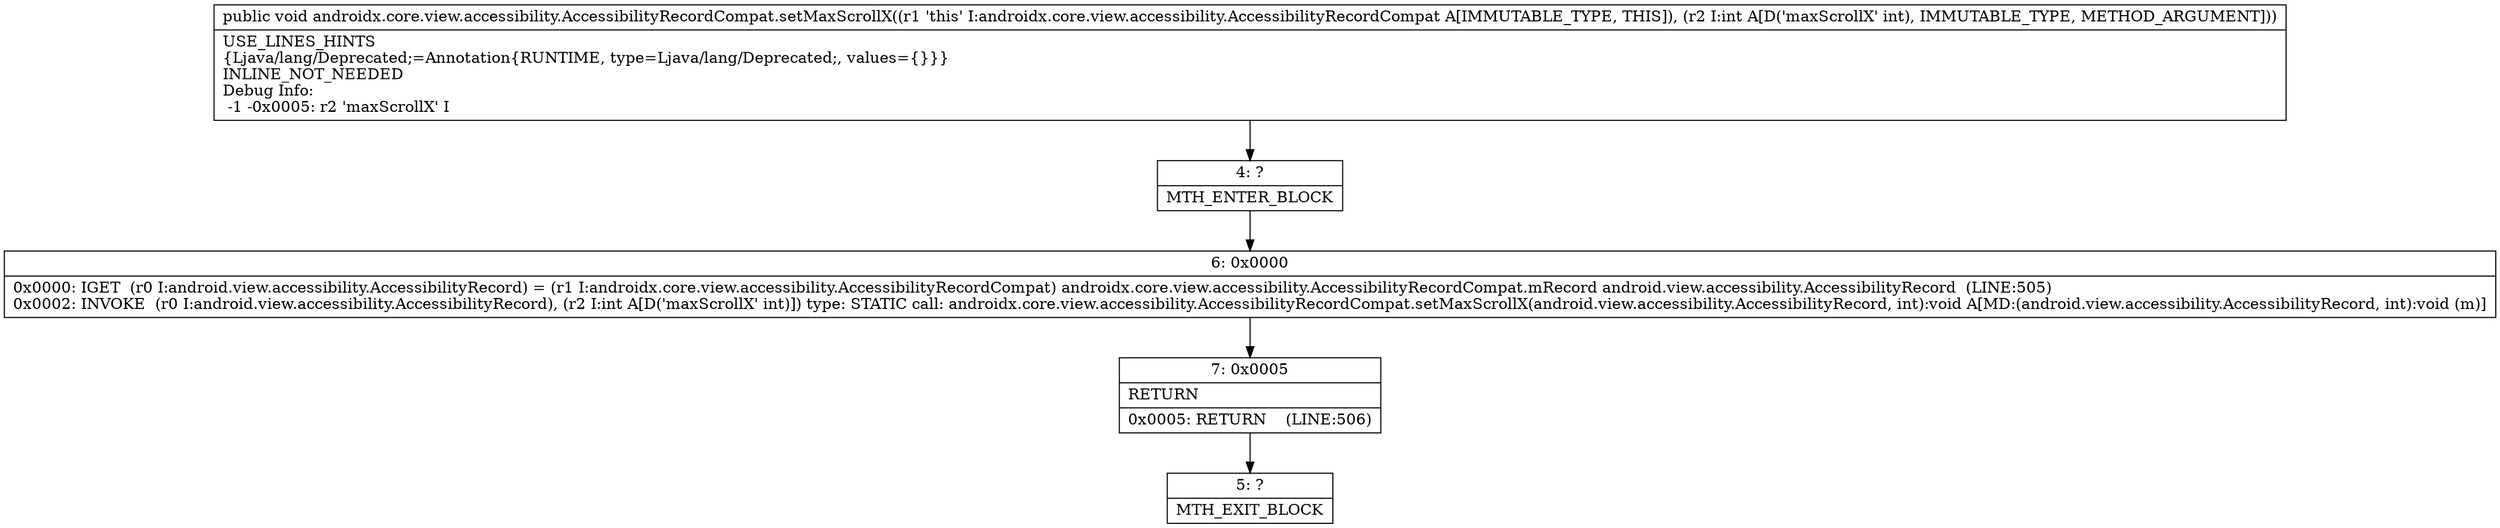 digraph "CFG forandroidx.core.view.accessibility.AccessibilityRecordCompat.setMaxScrollX(I)V" {
Node_4 [shape=record,label="{4\:\ ?|MTH_ENTER_BLOCK\l}"];
Node_6 [shape=record,label="{6\:\ 0x0000|0x0000: IGET  (r0 I:android.view.accessibility.AccessibilityRecord) = (r1 I:androidx.core.view.accessibility.AccessibilityRecordCompat) androidx.core.view.accessibility.AccessibilityRecordCompat.mRecord android.view.accessibility.AccessibilityRecord  (LINE:505)\l0x0002: INVOKE  (r0 I:android.view.accessibility.AccessibilityRecord), (r2 I:int A[D('maxScrollX' int)]) type: STATIC call: androidx.core.view.accessibility.AccessibilityRecordCompat.setMaxScrollX(android.view.accessibility.AccessibilityRecord, int):void A[MD:(android.view.accessibility.AccessibilityRecord, int):void (m)]\l}"];
Node_7 [shape=record,label="{7\:\ 0x0005|RETURN\l|0x0005: RETURN    (LINE:506)\l}"];
Node_5 [shape=record,label="{5\:\ ?|MTH_EXIT_BLOCK\l}"];
MethodNode[shape=record,label="{public void androidx.core.view.accessibility.AccessibilityRecordCompat.setMaxScrollX((r1 'this' I:androidx.core.view.accessibility.AccessibilityRecordCompat A[IMMUTABLE_TYPE, THIS]), (r2 I:int A[D('maxScrollX' int), IMMUTABLE_TYPE, METHOD_ARGUMENT]))  | USE_LINES_HINTS\l\{Ljava\/lang\/Deprecated;=Annotation\{RUNTIME, type=Ljava\/lang\/Deprecated;, values=\{\}\}\}\lINLINE_NOT_NEEDED\lDebug Info:\l  \-1 \-0x0005: r2 'maxScrollX' I\l}"];
MethodNode -> Node_4;Node_4 -> Node_6;
Node_6 -> Node_7;
Node_7 -> Node_5;
}

